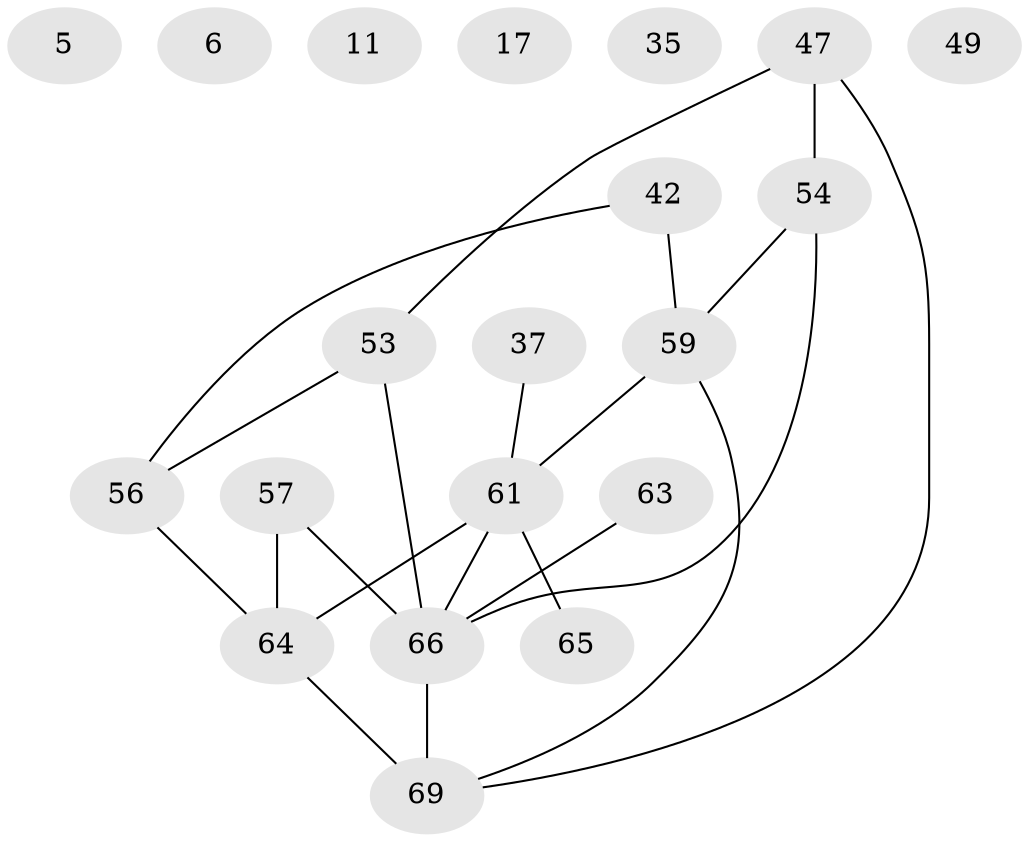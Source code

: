 // original degree distribution, {1: 0.15942028985507245, 3: 0.3188405797101449, 2: 0.2463768115942029, 0: 0.08695652173913043, 4: 0.10144927536231885, 5: 0.057971014492753624, 7: 0.014492753623188406, 6: 0.014492753623188406}
// Generated by graph-tools (version 1.1) at 2025/44/03/04/25 21:44:03]
// undirected, 20 vertices, 21 edges
graph export_dot {
graph [start="1"]
  node [color=gray90,style=filled];
  5;
  6;
  11;
  17;
  35;
  37;
  42;
  47 [super="+19"];
  49;
  53 [super="+9+28+32+51+46"];
  54 [super="+13"];
  56 [super="+38+8"];
  57 [super="+3+22"];
  59 [super="+2+31+41+45"];
  61 [super="+24+60"];
  63;
  64 [super="+55+62+48"];
  65 [super="+29"];
  66 [super="+40"];
  69 [super="+67+58+52+68"];
  37 -- 61;
  42 -- 56;
  42 -- 59 [weight=3];
  47 -- 54 [weight=2];
  47 -- 53;
  47 -- 69 [weight=2];
  53 -- 66 [weight=4];
  53 -- 56;
  54 -- 66;
  54 -- 59 [weight=2];
  56 -- 64 [weight=2];
  57 -- 66;
  57 -- 64 [weight=2];
  59 -- 61 [weight=3];
  59 -- 69;
  61 -- 65;
  61 -- 66 [weight=2];
  61 -- 64 [weight=2];
  63 -- 66;
  64 -- 69 [weight=2];
  66 -- 69 [weight=2];
}
